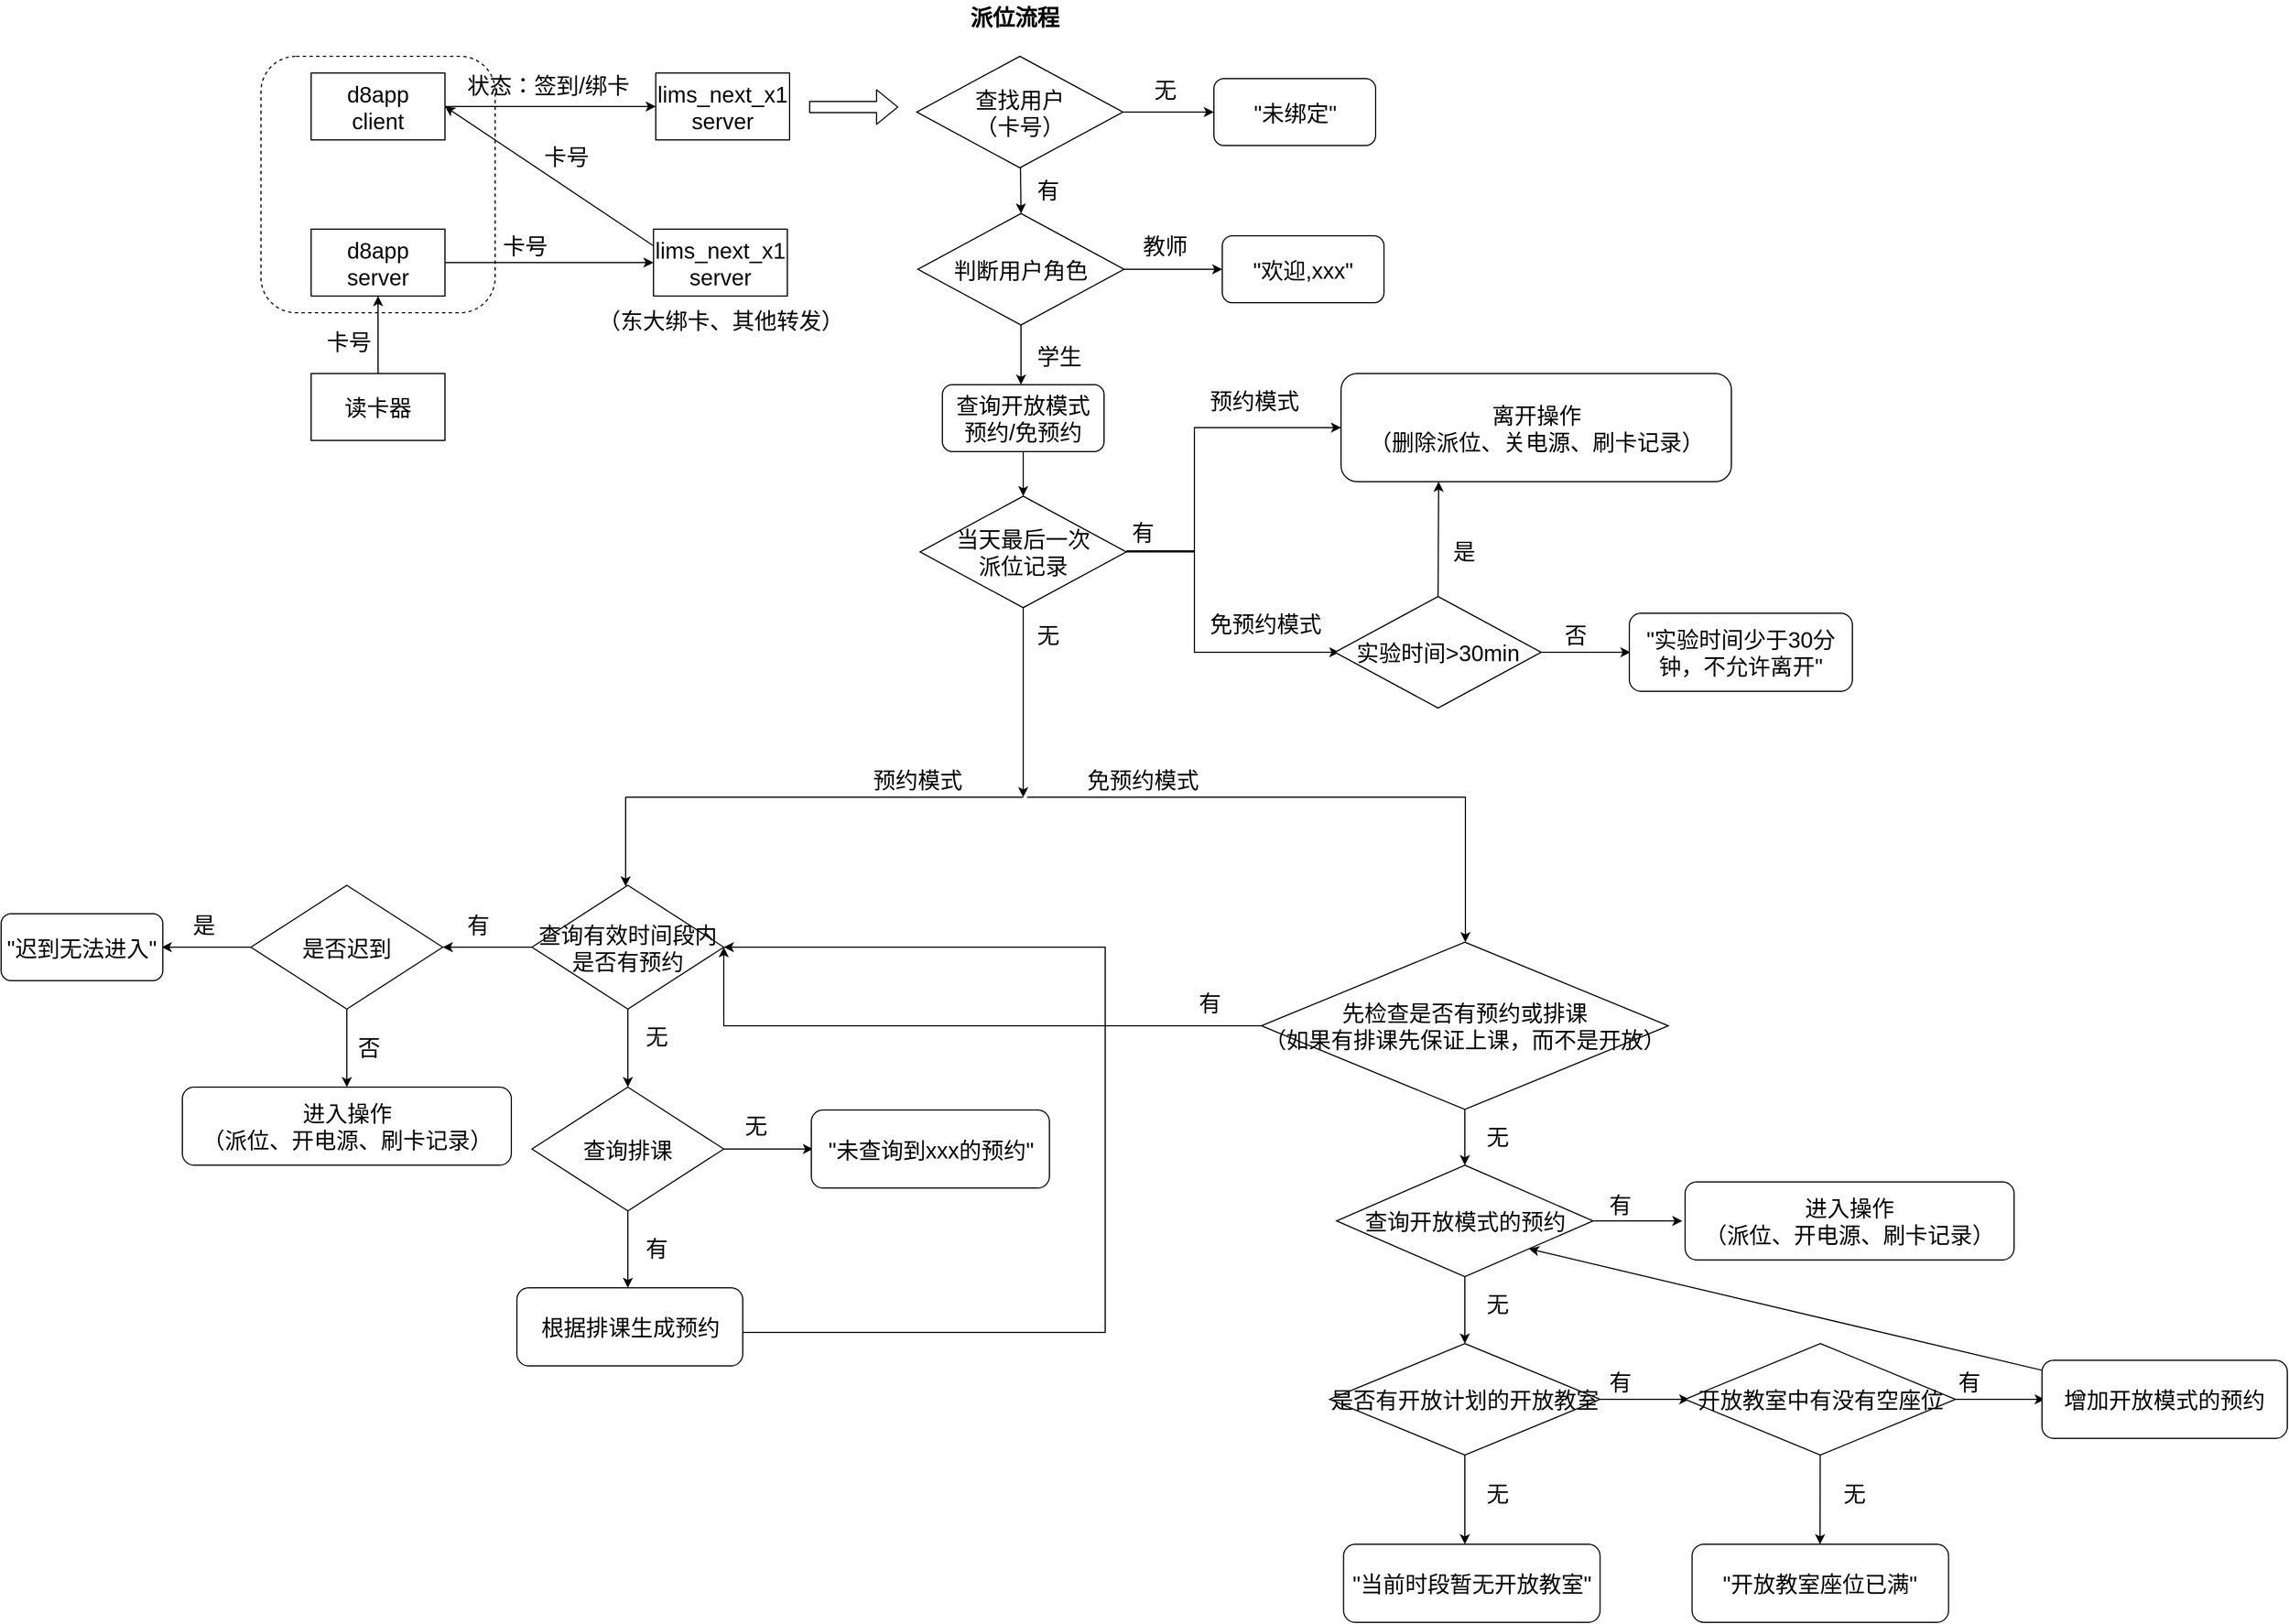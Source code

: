 <mxfile version="12.8.8" type="github" pages="2"><diagram id="hM6eBikk_U40iSR0B_jd" name="第 1 页"><mxGraphModel dx="3758" dy="762" grid="1" gridSize="10" guides="1" tooltips="1" connect="1" arrows="1" fold="1" page="1" pageScale="1" pageWidth="2336" pageHeight="1654" math="0" shadow="0"><root><mxCell id="0"/><mxCell id="1" parent="0"/><mxCell id="8CKBOwuqKmf_nwYRFDAH-11" value="" style="rounded=1;whiteSpace=wrap;html=1;strokeWidth=1;fontSize=20;dashed=1;" parent="1" vertex="1"><mxGeometry x="113" y="115.5" width="210" height="230" as="geometry"/></mxCell><mxCell id="8CKBOwuqKmf_nwYRFDAH-7" value="" style="rounded=0;orthogonalLoop=1;jettySize=auto;html=1;fontSize=20;" parent="1" source="8CKBOwuqKmf_nwYRFDAH-5" target="8CKBOwuqKmf_nwYRFDAH-6" edge="1"><mxGeometry relative="1" as="geometry"/></mxCell><mxCell id="8CKBOwuqKmf_nwYRFDAH-5" value="读卡器" style="rounded=0;whiteSpace=wrap;html=1;strokeWidth=1;fontSize=20;" parent="1" vertex="1"><mxGeometry x="158" y="400" width="120" height="60" as="geometry"/></mxCell><mxCell id="_8i7iMFxFut_-4GuraiC-2" value="" style="rounded=0;orthogonalLoop=1;jettySize=auto;html=1;entryX=0;entryY=0.5;entryDx=0;entryDy=0;" edge="1" parent="1" source="8CKBOwuqKmf_nwYRFDAH-6" target="_8i7iMFxFut_-4GuraiC-3"><mxGeometry relative="1" as="geometry"><mxPoint x="463" y="301" as="targetPoint"/></mxGeometry></mxCell><mxCell id="8CKBOwuqKmf_nwYRFDAH-6" value="d8app&lt;br&gt;server" style="rounded=0;whiteSpace=wrap;html=1;strokeWidth=1;fontSize=20;" parent="1" vertex="1"><mxGeometry x="158" y="270.5" width="120" height="60" as="geometry"/></mxCell><mxCell id="_8i7iMFxFut_-4GuraiC-10" value="" style="edgeStyle=none;rounded=0;orthogonalLoop=1;jettySize=auto;html=1;entryX=0;entryY=0.5;entryDx=0;entryDy=0;" edge="1" parent="1" source="8CKBOwuqKmf_nwYRFDAH-8" target="8CKBOwuqKmf_nwYRFDAH-22"><mxGeometry relative="1" as="geometry"><mxPoint x="480" y="70" as="targetPoint"/></mxGeometry></mxCell><mxCell id="8CKBOwuqKmf_nwYRFDAH-8" value="d8app&lt;br&gt;client" style="rounded=0;whiteSpace=wrap;html=1;strokeWidth=1;fontSize=20;" parent="1" vertex="1"><mxGeometry x="158" y="130.5" width="120" height="60" as="geometry"/></mxCell><mxCell id="8CKBOwuqKmf_nwYRFDAH-22" value="lims_next_x1&lt;br&gt;server" style="rounded=0;whiteSpace=wrap;html=1;strokeWidth=1;fontSize=20;" parent="1" vertex="1"><mxGeometry x="467" y="130.5" width="120" height="60" as="geometry"/></mxCell><mxCell id="8CKBOwuqKmf_nwYRFDAH-19" value="卡号" style="text;html=1;resizable=0;points=[];autosize=1;align=left;verticalAlign=top;spacingTop=-4;fontSize=20;" parent="1" vertex="1"><mxGeometry x="170" y="356.5" width="60" height="30" as="geometry"/></mxCell><mxCell id="8CKBOwuqKmf_nwYRFDAH-25" value="卡号" style="text;html=1;resizable=0;points=[];autosize=1;align=left;verticalAlign=top;spacingTop=-4;fontSize=20;" parent="1" vertex="1"><mxGeometry x="364.5" y="190.5" width="60" height="30" as="geometry"/></mxCell><mxCell id="8CKBOwuqKmf_nwYRFDAH-39" value="" style="edgeStyle=none;rounded=0;orthogonalLoop=1;jettySize=auto;html=1;fontSize=20;entryX=0.5;entryY=0;entryDx=0;entryDy=0;" parent="1" target="8CKBOwuqKmf_nwYRFDAH-78" edge="1" source="8CKBOwuqKmf_nwYRFDAH-76"><mxGeometry relative="1" as="geometry"><mxPoint x="796.5" y="216.5" as="sourcePoint"/><mxPoint x="796.5" y="251.5" as="targetPoint"/></mxGeometry></mxCell><mxCell id="8CKBOwuqKmf_nwYRFDAH-38" value="&quot;未绑定&quot;" style="rounded=1;whiteSpace=wrap;html=1;strokeWidth=1;fontSize=20;" parent="1" vertex="1"><mxGeometry x="967.5" y="135.5" width="145" height="60" as="geometry"/></mxCell><mxCell id="8CKBOwuqKmf_nwYRFDAH-40" value="无" style="text;html=1;resizable=0;points=[];autosize=1;align=left;verticalAlign=top;spacingTop=-4;fontSize=20;" parent="1" vertex="1"><mxGeometry x="911.5" y="130.5" width="40" height="30" as="geometry"/></mxCell><mxCell id="8CKBOwuqKmf_nwYRFDAH-57" value="" style="rounded=0;orthogonalLoop=1;jettySize=auto;html=1;fontSize=20;exitX=1;exitY=0.5;exitDx=0;exitDy=0;entryX=0;entryY=0.5;entryDx=0;entryDy=0;" parent="1" target="8CKBOwuqKmf_nwYRFDAH-67" edge="1" source="8CKBOwuqKmf_nwYRFDAH-78"><mxGeometry relative="1" as="geometry"><mxPoint x="881.491" y="392.926" as="sourcePoint"/><mxPoint x="972" y="330" as="targetPoint"/></mxGeometry></mxCell><mxCell id="8CKBOwuqKmf_nwYRFDAH-58" value="教师" style="text;html=1;resizable=0;points=[];autosize=1;align=left;verticalAlign=top;spacingTop=-4;fontSize=20;" parent="1" vertex="1"><mxGeometry x="901.5" y="270.5" width="60" height="30" as="geometry"/></mxCell><mxCell id="8CKBOwuqKmf_nwYRFDAH-67" value="&quot;欢迎,xxx&quot;" style="rounded=1;whiteSpace=wrap;html=1;strokeWidth=1;fontSize=20;" parent="1" vertex="1"><mxGeometry x="975" y="276.5" width="145" height="60" as="geometry"/></mxCell><mxCell id="8CKBOwuqKmf_nwYRFDAH-76" value="&lt;span style=&quot;white-space: normal&quot;&gt;查找用户&lt;/span&gt;&lt;br style=&quot;white-space: normal&quot;&gt;&lt;span style=&quot;white-space: normal&quot;&gt;（卡号）&lt;/span&gt;" style="rhombus;whiteSpace=wrap;html=1;strokeWidth=1;fontSize=20;" parent="1" vertex="1"><mxGeometry x="701" y="115.5" width="185" height="100" as="geometry"/></mxCell><mxCell id="bZ2dJRc-0H11Io21DIH6-11" value="" style="edgeStyle=none;rounded=0;orthogonalLoop=1;jettySize=auto;html=1;" edge="1" parent="1" source="8CKBOwuqKmf_nwYRFDAH-78"><mxGeometry relative="1" as="geometry"><mxPoint x="794.5" y="410" as="targetPoint"/></mxGeometry></mxCell><mxCell id="8CKBOwuqKmf_nwYRFDAH-78" value="判断用户角色" style="rhombus;whiteSpace=wrap;html=1;strokeWidth=1;fontSize=20;" parent="1" vertex="1"><mxGeometry x="702" y="256.5" width="185" height="100" as="geometry"/></mxCell><mxCell id="8CKBOwuqKmf_nwYRFDAH-234" value="" style="shape=flexArrow;endArrow=classic;html=1;fontSize=20;" parent="1" edge="1"><mxGeometry width="50" height="50" relative="1" as="geometry"><mxPoint x="604.5" y="161" as="sourcePoint"/><mxPoint x="684.5" y="161" as="targetPoint"/></mxGeometry></mxCell><mxCell id="mKh7MsT-q6QOY86grlK3-39" value="&lt;b&gt;派位流程&lt;/b&gt;" style="text;html=1;resizable=0;points=[];autosize=1;align=left;verticalAlign=top;spacingTop=-4;fontSize=20;" parent="1" vertex="1"><mxGeometry x="746.5" y="65.5" width="100" height="30" as="geometry"/></mxCell><mxCell id="_8i7iMFxFut_-4GuraiC-8" value="" style="rounded=0;orthogonalLoop=1;jettySize=auto;html=1;entryX=1;entryY=0.5;entryDx=0;entryDy=0;exitX=0;exitY=0.25;exitDx=0;exitDy=0;" edge="1" parent="1" source="_8i7iMFxFut_-4GuraiC-3" target="8CKBOwuqKmf_nwYRFDAH-8"><mxGeometry relative="1" as="geometry"><mxPoint x="530" y="190.5" as="targetPoint"/></mxGeometry></mxCell><mxCell id="_8i7iMFxFut_-4GuraiC-3" value="lims_next_x1&lt;br&gt;server" style="rounded=0;whiteSpace=wrap;html=1;strokeWidth=1;fontSize=20;" vertex="1" parent="1"><mxGeometry x="465" y="270.5" width="120" height="60" as="geometry"/></mxCell><mxCell id="_8i7iMFxFut_-4GuraiC-6" value="卡号" style="text;html=1;resizable=0;points=[];autosize=1;align=left;verticalAlign=top;spacingTop=-4;fontSize=20;" vertex="1" parent="1"><mxGeometry x="328" y="270.5" width="60" height="30" as="geometry"/></mxCell><mxCell id="_8i7iMFxFut_-4GuraiC-15" value="状态：签到/绑卡" style="text;html=1;resizable=0;points=[];autosize=1;align=left;verticalAlign=top;spacingTop=-4;fontSize=20;" vertex="1" parent="1"><mxGeometry x="296" y="126.5" width="160" height="30" as="geometry"/></mxCell><mxCell id="_8i7iMFxFut_-4GuraiC-16" value="&lt;span style=&quot;font-size: 20px ; text-align: left&quot;&gt;（东大绑卡、其他转发）&lt;/span&gt;" style="text;html=1;align=center;verticalAlign=middle;resizable=0;points=[];autosize=1;" vertex="1" parent="1"><mxGeometry x="404.5" y="342" width="240" height="20" as="geometry"/></mxCell><mxCell id="bZ2dJRc-0H11Io21DIH6-4" value="" style="rounded=0;orthogonalLoop=1;jettySize=auto;html=1;fontSize=20;entryX=0;entryY=0.5;entryDx=0;entryDy=0;" edge="1" parent="1" source="8CKBOwuqKmf_nwYRFDAH-76" target="8CKBOwuqKmf_nwYRFDAH-38"><mxGeometry relative="1" as="geometry"><mxPoint x="893.5" y="165" as="sourcePoint"/><mxPoint x="983.5" y="165.5" as="targetPoint"/></mxGeometry></mxCell><mxCell id="bZ2dJRc-0H11Io21DIH6-13" value="有" style="text;html=1;resizable=0;points=[];autosize=1;align=left;verticalAlign=top;spacingTop=-4;fontSize=20;" vertex="1" parent="1"><mxGeometry x="806.5" y="220.5" width="40" height="30" as="geometry"/></mxCell><mxCell id="bZ2dJRc-0H11Io21DIH6-14" value="学生" style="text;html=1;resizable=0;points=[];autosize=1;align=left;verticalAlign=top;spacingTop=-4;fontSize=20;" vertex="1" parent="1"><mxGeometry x="806.5" y="370" width="60" height="30" as="geometry"/></mxCell><mxCell id="bZ2dJRc-0H11Io21DIH6-19" value="" style="edgeStyle=none;rounded=0;orthogonalLoop=1;jettySize=auto;html=1;entryX=0.5;entryY=0;entryDx=0;entryDy=0;" edge="1" parent="1" source="bZ2dJRc-0H11Io21DIH6-17" target="bZ2dJRc-0H11Io21DIH6-22"><mxGeometry relative="1" as="geometry"><mxPoint x="794.4" y="510" as="targetPoint"/></mxGeometry></mxCell><mxCell id="bZ2dJRc-0H11Io21DIH6-17" value="查询开放模式&lt;br&gt;预约/免预约" style="rounded=1;whiteSpace=wrap;html=1;strokeWidth=1;fontSize=20;" vertex="1" parent="1"><mxGeometry x="724" y="410" width="145" height="60" as="geometry"/></mxCell><mxCell id="bZ2dJRc-0H11Io21DIH6-35" value="" style="edgeStyle=orthogonalEdgeStyle;rounded=0;orthogonalLoop=1;jettySize=auto;html=1;exitX=0.5;exitY=1;exitDx=0;exitDy=0;" edge="1" parent="1" source="bZ2dJRc-0H11Io21DIH6-22"><mxGeometry relative="1" as="geometry"><mxPoint x="796.5" y="700" as="sourcePoint"/><mxPoint x="796.5" y="780" as="targetPoint"/></mxGeometry></mxCell><mxCell id="bZ2dJRc-0H11Io21DIH6-22" value="当天最后一次&lt;br&gt;派位记录" style="rhombus;whiteSpace=wrap;html=1;strokeWidth=1;fontSize=20;" vertex="1" parent="1"><mxGeometry x="704" y="510" width="185" height="100" as="geometry"/></mxCell><mxCell id="bZ2dJRc-0H11Io21DIH6-26" value="" style="edgeStyle=orthogonalEdgeStyle;rounded=0;orthogonalLoop=1;jettySize=auto;html=1;fontSize=20;entryX=0;entryY=0.5;entryDx=0;entryDy=0;exitX=1;exitY=0.5;exitDx=0;exitDy=0;" edge="1" parent="1" target="bZ2dJRc-0H11Io21DIH6-28"><mxGeometry relative="1" as="geometry"><mxPoint x="889" y="559" as="sourcePoint"/><mxPoint x="961.5" y="549" as="targetPoint"/><Array as="points"><mxPoint x="950" y="559"/><mxPoint x="950" y="449"/></Array></mxGeometry></mxCell><mxCell id="bZ2dJRc-0H11Io21DIH6-27" value="有" style="text;html=1;resizable=0;points=[];autosize=1;align=left;verticalAlign=top;spacingTop=-4;fontSize=20;" vertex="1" parent="1"><mxGeometry x="891.5" y="527.5" width="40" height="30" as="geometry"/></mxCell><mxCell id="bZ2dJRc-0H11Io21DIH6-28" value="离开操作&lt;br&gt;（删除派位、关电源、刷卡记录）" style="rounded=1;whiteSpace=wrap;html=1;strokeWidth=1;fontSize=20;" vertex="1" parent="1"><mxGeometry x="1081.5" y="400" width="350" height="97" as="geometry"/></mxCell><mxCell id="bZ2dJRc-0H11Io21DIH6-31" value="无" style="text;html=1;resizable=0;points=[];autosize=1;align=left;verticalAlign=top;spacingTop=-4;fontSize=20;" vertex="1" parent="1"><mxGeometry x="806.5" y="620" width="40" height="30" as="geometry"/></mxCell><mxCell id="bZ2dJRc-0H11Io21DIH6-36" value="" style="rounded=0;orthogonalLoop=1;jettySize=auto;html=1;edgeStyle=orthogonalEdgeStyle;" edge="1" parent="1"><mxGeometry relative="1" as="geometry"><mxPoint x="796.5" y="780" as="sourcePoint"/><mxPoint x="440" y="860" as="targetPoint"/><Array as="points"><mxPoint x="440" y="780"/><mxPoint x="440" y="860"/></Array></mxGeometry></mxCell><mxCell id="bZ2dJRc-0H11Io21DIH6-38" value="预约模式" style="text;html=1;resizable=0;points=[];autosize=1;align=left;verticalAlign=top;spacingTop=-4;fontSize=20;" vertex="1" parent="1"><mxGeometry x="660" y="750" width="100" height="30" as="geometry"/></mxCell><mxCell id="bZ2dJRc-0H11Io21DIH6-39" value="" style="rounded=0;orthogonalLoop=1;jettySize=auto;html=1;edgeStyle=orthogonalEdgeStyle;entryX=0.5;entryY=0;entryDx=0;entryDy=0;" edge="1" parent="1" target="bZ2dJRc-0H11Io21DIH6-119"><mxGeometry relative="1" as="geometry"><mxPoint x="800" y="780" as="sourcePoint"/><mxPoint x="1190" y="860" as="targetPoint"/><Array as="points"><mxPoint x="1193" y="780"/><mxPoint x="1193" y="910"/></Array></mxGeometry></mxCell><mxCell id="bZ2dJRc-0H11Io21DIH6-41" value="免预约模式" style="text;html=1;resizable=0;points=[];autosize=1;align=left;verticalAlign=top;spacingTop=-4;fontSize=20;" vertex="1" parent="1"><mxGeometry x="851.5" y="750" width="120" height="30" as="geometry"/></mxCell><mxCell id="bZ2dJRc-0H11Io21DIH6-42" value="" style="edgeStyle=orthogonalEdgeStyle;rounded=0;orthogonalLoop=1;jettySize=auto;html=1;fontSize=20;exitX=1;exitY=0.5;exitDx=0;exitDy=0;" edge="1" parent="1" source="bZ2dJRc-0H11Io21DIH6-22"><mxGeometry relative="1" as="geometry"><mxPoint x="889" y="637.5" as="sourcePoint"/><mxPoint x="1080" y="650" as="targetPoint"/><Array as="points"><mxPoint x="950" y="560"/><mxPoint x="950" y="650"/><mxPoint x="1030" y="650"/></Array></mxGeometry></mxCell><mxCell id="bZ2dJRc-0H11Io21DIH6-44" value="预约模式" style="text;html=1;resizable=0;points=[];autosize=1;align=left;verticalAlign=top;spacingTop=-4;fontSize=20;" vertex="1" parent="1"><mxGeometry x="961.5" y="410" width="100" height="30" as="geometry"/></mxCell><mxCell id="bZ2dJRc-0H11Io21DIH6-45" value="免预约模式" style="text;html=1;resizable=0;points=[];autosize=1;align=left;verticalAlign=top;spacingTop=-4;fontSize=20;" vertex="1" parent="1"><mxGeometry x="961.5" y="610" width="120" height="30" as="geometry"/></mxCell><mxCell id="bZ2dJRc-0H11Io21DIH6-50" value="" style="rounded=0;orthogonalLoop=1;jettySize=auto;html=1;exitX=0.5;exitY=0;exitDx=0;exitDy=0;entryX=0.25;entryY=1;entryDx=0;entryDy=0;" edge="1" parent="1" source="bZ2dJRc-0H11Io21DIH6-48" target="bZ2dJRc-0H11Io21DIH6-28"><mxGeometry relative="1" as="geometry"><mxPoint x="1345" y="650" as="targetPoint"/></mxGeometry></mxCell><mxCell id="bZ2dJRc-0H11Io21DIH6-56" value="" style="edgeStyle=none;rounded=0;orthogonalLoop=1;jettySize=auto;html=1;" edge="1" parent="1" source="bZ2dJRc-0H11Io21DIH6-48"><mxGeometry relative="1" as="geometry"><mxPoint x="1341" y="650" as="targetPoint"/></mxGeometry></mxCell><mxCell id="bZ2dJRc-0H11Io21DIH6-48" value="实验时间&amp;gt;30min" style="rhombus;whiteSpace=wrap;html=1;strokeWidth=1;fontSize=20;" vertex="1" parent="1"><mxGeometry x="1076" y="600" width="185" height="100" as="geometry"/></mxCell><mxCell id="bZ2dJRc-0H11Io21DIH6-51" value="是" style="text;html=1;resizable=0;points=[];autosize=1;align=left;verticalAlign=top;spacingTop=-4;fontSize=20;" vertex="1" parent="1"><mxGeometry x="1180" y="545" width="40" height="30" as="geometry"/></mxCell><mxCell id="bZ2dJRc-0H11Io21DIH6-58" value="否" style="text;html=1;resizable=0;points=[];autosize=1;align=left;verticalAlign=top;spacingTop=-4;fontSize=20;" vertex="1" parent="1"><mxGeometry x="1280" y="620" width="40" height="30" as="geometry"/></mxCell><mxCell id="bZ2dJRc-0H11Io21DIH6-60" value="&quot;实验时间少于30分钟，不允许离开&quot;" style="rounded=1;whiteSpace=wrap;html=1;strokeWidth=1;fontSize=20;" vertex="1" parent="1"><mxGeometry x="1340" y="615" width="200" height="70" as="geometry"/></mxCell><mxCell id="bZ2dJRc-0H11Io21DIH6-69" value="" style="edgeStyle=none;rounded=0;orthogonalLoop=1;jettySize=auto;html=1;" edge="1" parent="1" source="bZ2dJRc-0H11Io21DIH6-61" target="bZ2dJRc-0H11Io21DIH6-68"><mxGeometry relative="1" as="geometry"/></mxCell><mxCell id="bZ2dJRc-0H11Io21DIH6-72" value="" style="edgeStyle=none;rounded=0;orthogonalLoop=1;jettySize=auto;html=1;exitX=0.5;exitY=1;exitDx=0;exitDy=0;" edge="1" parent="1" source="bZ2dJRc-0H11Io21DIH6-61"><mxGeometry relative="1" as="geometry"><mxPoint x="442" y="1040" as="targetPoint"/></mxGeometry></mxCell><mxCell id="bZ2dJRc-0H11Io21DIH6-61" value="查询有效时间段内是否有预约" style="rhombus;whiteSpace=wrap;html=1;strokeWidth=1;fontSize=20;" vertex="1" parent="1"><mxGeometry x="356" y="859" width="172" height="111" as="geometry"/></mxCell><mxCell id="bZ2dJRc-0H11Io21DIH6-75" value="" style="edgeStyle=none;rounded=0;orthogonalLoop=1;jettySize=auto;html=1;" edge="1" parent="1" source="bZ2dJRc-0H11Io21DIH6-68"><mxGeometry relative="1" as="geometry"><mxPoint x="24" y="914.5" as="targetPoint"/></mxGeometry></mxCell><mxCell id="bZ2dJRc-0H11Io21DIH6-82" value="" style="edgeStyle=none;rounded=0;orthogonalLoop=1;jettySize=auto;html=1;" edge="1" parent="1" source="bZ2dJRc-0H11Io21DIH6-68"><mxGeometry relative="1" as="geometry"><mxPoint x="190" y="1040" as="targetPoint"/></mxGeometry></mxCell><mxCell id="bZ2dJRc-0H11Io21DIH6-68" value="是否迟到" style="rhombus;whiteSpace=wrap;html=1;strokeWidth=1;fontSize=20;" vertex="1" parent="1"><mxGeometry x="104" y="859" width="172" height="111" as="geometry"/></mxCell><mxCell id="bZ2dJRc-0H11Io21DIH6-70" value="有" style="text;html=1;resizable=0;points=[];autosize=1;align=left;verticalAlign=top;spacingTop=-4;fontSize=20;" vertex="1" parent="1"><mxGeometry x="456" y="1170" width="40" height="30" as="geometry"/></mxCell><mxCell id="bZ2dJRc-0H11Io21DIH6-73" value="无" style="text;html=1;resizable=0;points=[];autosize=1;align=left;verticalAlign=top;spacingTop=-4;fontSize=20;" vertex="1" parent="1"><mxGeometry x="456" y="980" width="40" height="30" as="geometry"/></mxCell><mxCell id="bZ2dJRc-0H11Io21DIH6-77" value="是" style="text;html=1;resizable=0;points=[];autosize=1;align=left;verticalAlign=top;spacingTop=-4;fontSize=20;" vertex="1" parent="1"><mxGeometry x="50" y="880" width="40" height="30" as="geometry"/></mxCell><mxCell id="bZ2dJRc-0H11Io21DIH6-80" value="&quot;迟到无法进入&quot;" style="rounded=1;whiteSpace=wrap;html=1;strokeWidth=1;fontSize=20;" vertex="1" parent="1"><mxGeometry x="-120" y="884.5" width="145" height="60" as="geometry"/></mxCell><mxCell id="bZ2dJRc-0H11Io21DIH6-84" value="否" style="text;html=1;resizable=0;points=[];autosize=1;align=left;verticalAlign=top;spacingTop=-4;fontSize=20;" vertex="1" parent="1"><mxGeometry x="198" y="990" width="40" height="30" as="geometry"/></mxCell><mxCell id="bZ2dJRc-0H11Io21DIH6-86" value="进入操作&lt;br&gt;（派位、开电源、刷卡记录）" style="rounded=1;whiteSpace=wrap;html=1;strokeWidth=1;fontSize=20;" vertex="1" parent="1"><mxGeometry x="42.5" y="1040" width="295" height="70" as="geometry"/></mxCell><mxCell id="bZ2dJRc-0H11Io21DIH6-91" value="" style="edgeStyle=none;rounded=0;orthogonalLoop=1;jettySize=auto;html=1;" edge="1" parent="1" source="bZ2dJRc-0H11Io21DIH6-89"><mxGeometry relative="1" as="geometry"><mxPoint x="608" y="1095.5" as="targetPoint"/></mxGeometry></mxCell><mxCell id="bZ2dJRc-0H11Io21DIH6-96" value="" style="edgeStyle=none;rounded=0;orthogonalLoop=1;jettySize=auto;html=1;" edge="1" parent="1" source="bZ2dJRc-0H11Io21DIH6-89"><mxGeometry relative="1" as="geometry"><mxPoint x="442" y="1220" as="targetPoint"/></mxGeometry></mxCell><mxCell id="bZ2dJRc-0H11Io21DIH6-89" value="查询排课" style="rhombus;whiteSpace=wrap;html=1;strokeWidth=1;fontSize=20;" vertex="1" parent="1"><mxGeometry x="356" y="1040" width="172" height="111" as="geometry"/></mxCell><mxCell id="bZ2dJRc-0H11Io21DIH6-93" value="无" style="text;html=1;resizable=0;points=[];autosize=1;align=left;verticalAlign=top;spacingTop=-4;fontSize=20;" vertex="1" parent="1"><mxGeometry x="545" y="1060" width="40" height="30" as="geometry"/></mxCell><mxCell id="bZ2dJRc-0H11Io21DIH6-94" value="&lt;span style=&quot;white-space: normal&quot;&gt;&quot;未查询到xxx的预约&quot;&lt;/span&gt;" style="rounded=1;whiteSpace=wrap;html=1;strokeWidth=1;fontSize=20;" vertex="1" parent="1"><mxGeometry x="606.5" y="1060.5" width="213.5" height="70" as="geometry"/></mxCell><mxCell id="bZ2dJRc-0H11Io21DIH6-104" value="" style="edgeStyle=orthogonalEdgeStyle;rounded=0;orthogonalLoop=1;jettySize=auto;html=1;entryX=1;entryY=0.5;entryDx=0;entryDy=0;" edge="1" parent="1" source="bZ2dJRc-0H11Io21DIH6-98" target="bZ2dJRc-0H11Io21DIH6-61"><mxGeometry relative="1" as="geometry"><mxPoint x="890" y="1255" as="targetPoint"/><Array as="points"><mxPoint x="870" y="1260"/><mxPoint x="870" y="915"/></Array></mxGeometry></mxCell><mxCell id="bZ2dJRc-0H11Io21DIH6-98" value="根据排课生成预约" style="rounded=1;whiteSpace=wrap;html=1;strokeWidth=1;fontSize=20;" vertex="1" parent="1"><mxGeometry x="342.5" y="1220" width="202.5" height="70" as="geometry"/></mxCell><mxCell id="bZ2dJRc-0H11Io21DIH6-102" value="有" style="text;html=1;resizable=0;points=[];autosize=1;align=left;verticalAlign=top;spacingTop=-4;fontSize=20;" vertex="1" parent="1"><mxGeometry x="296" y="880" width="40" height="30" as="geometry"/></mxCell><mxCell id="bZ2dJRc-0H11Io21DIH6-121" value="" style="rounded=0;orthogonalLoop=1;jettySize=auto;html=1;exitX=0.5;exitY=1;exitDx=0;exitDy=0;entryX=0.5;entryY=0;entryDx=0;entryDy=0;" edge="1" parent="1" source="bZ2dJRc-0H11Io21DIH6-119" target="bZ2dJRc-0H11Io21DIH6-127"><mxGeometry relative="1" as="geometry"><mxPoint x="1193" y="1100" as="targetPoint"/></mxGeometry></mxCell><mxCell id="bZ2dJRc-0H11Io21DIH6-125" value="" style="edgeStyle=orthogonalEdgeStyle;rounded=0;orthogonalLoop=1;jettySize=auto;html=1;entryX=1;entryY=0.5;entryDx=0;entryDy=0;" edge="1" parent="1" source="bZ2dJRc-0H11Io21DIH6-119" target="bZ2dJRc-0H11Io21DIH6-61"><mxGeometry relative="1" as="geometry"><mxPoint x="930" y="985" as="targetPoint"/><Array as="points"><mxPoint x="528" y="985"/></Array></mxGeometry></mxCell><mxCell id="bZ2dJRc-0H11Io21DIH6-119" value="先检查是否有预约或排课&lt;br&gt;（如果有排课先保证上课，而不是开放）" style="rhombus;whiteSpace=wrap;html=1;strokeWidth=1;fontSize=20;" vertex="1" parent="1"><mxGeometry x="1010" y="910" width="365" height="150" as="geometry"/></mxCell><mxCell id="bZ2dJRc-0H11Io21DIH6-123" value="有" style="text;html=1;resizable=0;points=[];autosize=1;align=left;verticalAlign=top;spacingTop=-4;fontSize=20;" vertex="1" parent="1"><mxGeometry x="951.5" y="950" width="40" height="30" as="geometry"/></mxCell><mxCell id="bZ2dJRc-0H11Io21DIH6-126" value="无" style="text;html=1;resizable=0;points=[];autosize=1;align=left;verticalAlign=top;spacingTop=-4;fontSize=20;" vertex="1" parent="1"><mxGeometry x="1210" y="1070" width="40" height="30" as="geometry"/></mxCell><mxCell id="bZ2dJRc-0H11Io21DIH6-130" value="" style="edgeStyle=none;rounded=0;orthogonalLoop=1;jettySize=auto;html=1;" edge="1" parent="1" source="bZ2dJRc-0H11Io21DIH6-127"><mxGeometry relative="1" as="geometry"><mxPoint x="1387.5" y="1160" as="targetPoint"/></mxGeometry></mxCell><mxCell id="bZ2dJRc-0H11Io21DIH6-135" value="" style="edgeStyle=none;rounded=0;orthogonalLoop=1;jettySize=auto;html=1;" edge="1" parent="1" source="bZ2dJRc-0H11Io21DIH6-127" target="bZ2dJRc-0H11Io21DIH6-134"><mxGeometry relative="1" as="geometry"/></mxCell><mxCell id="bZ2dJRc-0H11Io21DIH6-127" value="查询开放模式的预约" style="rhombus;whiteSpace=wrap;html=1;strokeWidth=1;fontSize=20;" vertex="1" parent="1"><mxGeometry x="1077.5" y="1110" width="230" height="100" as="geometry"/></mxCell><mxCell id="bZ2dJRc-0H11Io21DIH6-138" value="" style="edgeStyle=none;rounded=0;orthogonalLoop=1;jettySize=auto;html=1;" edge="1" parent="1" source="bZ2dJRc-0H11Io21DIH6-134"><mxGeometry relative="1" as="geometry"><mxPoint x="1393.75" y="1320" as="targetPoint"/></mxGeometry></mxCell><mxCell id="bZ2dJRc-0H11Io21DIH6-149" value="" style="edgeStyle=none;rounded=0;orthogonalLoop=1;jettySize=auto;html=1;" edge="1" parent="1" source="bZ2dJRc-0H11Io21DIH6-134"><mxGeometry relative="1" as="geometry"><mxPoint x="1192.5" y="1450" as="targetPoint"/></mxGeometry></mxCell><mxCell id="bZ2dJRc-0H11Io21DIH6-134" value="是否有开放计划的开放教室" style="rhombus;whiteSpace=wrap;html=1;strokeWidth=1;fontSize=20;" vertex="1" parent="1"><mxGeometry x="1071.25" y="1270" width="242.5" height="100" as="geometry"/></mxCell><mxCell id="bZ2dJRc-0H11Io21DIH6-132" value="有" style="text;html=1;resizable=0;points=[];autosize=1;align=left;verticalAlign=top;spacingTop=-4;fontSize=20;" vertex="1" parent="1"><mxGeometry x="1320" y="1130.5" width="40" height="30" as="geometry"/></mxCell><mxCell id="bZ2dJRc-0H11Io21DIH6-133" value="进入操作&lt;br&gt;（派位、开电源、刷卡记录）" style="rounded=1;whiteSpace=wrap;html=1;strokeWidth=1;fontSize=20;" vertex="1" parent="1"><mxGeometry x="1390" y="1125" width="295" height="70" as="geometry"/></mxCell><mxCell id="bZ2dJRc-0H11Io21DIH6-136" value="无" style="text;html=1;resizable=0;points=[];autosize=1;align=left;verticalAlign=top;spacingTop=-4;fontSize=20;" vertex="1" parent="1"><mxGeometry x="1210" y="1220" width="40" height="30" as="geometry"/></mxCell><mxCell id="bZ2dJRc-0H11Io21DIH6-139" value="有" style="text;html=1;resizable=0;points=[];autosize=1;align=left;verticalAlign=top;spacingTop=-4;fontSize=20;" vertex="1" parent="1"><mxGeometry x="1320" y="1290" width="40" height="30" as="geometry"/></mxCell><mxCell id="bZ2dJRc-0H11Io21DIH6-143" value="" style="edgeStyle=none;rounded=0;orthogonalLoop=1;jettySize=auto;html=1;" edge="1" parent="1" source="bZ2dJRc-0H11Io21DIH6-141"><mxGeometry relative="1" as="geometry"><mxPoint x="1712.5" y="1320" as="targetPoint"/></mxGeometry></mxCell><mxCell id="bZ2dJRc-0H11Io21DIH6-153" value="" style="edgeStyle=none;rounded=0;orthogonalLoop=1;jettySize=auto;html=1;" edge="1" parent="1" source="bZ2dJRc-0H11Io21DIH6-141"><mxGeometry relative="1" as="geometry"><mxPoint x="1511" y="1450" as="targetPoint"/></mxGeometry></mxCell><mxCell id="bZ2dJRc-0H11Io21DIH6-141" value="开放教室中有没有空座位" style="rhombus;whiteSpace=wrap;html=1;strokeWidth=1;fontSize=20;" vertex="1" parent="1"><mxGeometry x="1390" y="1270" width="242.5" height="100" as="geometry"/></mxCell><mxCell id="bZ2dJRc-0H11Io21DIH6-144" value="有" style="text;html=1;resizable=0;points=[];autosize=1;align=left;verticalAlign=top;spacingTop=-4;fontSize=20;" vertex="1" parent="1"><mxGeometry x="1632.5" y="1290" width="40" height="30" as="geometry"/></mxCell><mxCell id="bZ2dJRc-0H11Io21DIH6-147" value="" style="edgeStyle=none;rounded=0;orthogonalLoop=1;jettySize=auto;html=1;entryX=1;entryY=1;entryDx=0;entryDy=0;" edge="1" parent="1" source="bZ2dJRc-0H11Io21DIH6-145" target="bZ2dJRc-0H11Io21DIH6-127"><mxGeometry relative="1" as="geometry"><mxPoint x="1825" y="1205" as="targetPoint"/></mxGeometry></mxCell><mxCell id="bZ2dJRc-0H11Io21DIH6-145" value="增加开放模式的预约" style="rounded=1;whiteSpace=wrap;html=1;strokeWidth=1;fontSize=20;" vertex="1" parent="1"><mxGeometry x="1710" y="1285" width="220" height="70" as="geometry"/></mxCell><mxCell id="bZ2dJRc-0H11Io21DIH6-150" value="无" style="text;html=1;resizable=0;points=[];autosize=1;align=left;verticalAlign=top;spacingTop=-4;fontSize=20;" vertex="1" parent="1"><mxGeometry x="1210" y="1390" width="40" height="30" as="geometry"/></mxCell><mxCell id="bZ2dJRc-0H11Io21DIH6-151" value="&quot;当前时段暂无开放教室&quot;" style="rounded=1;whiteSpace=wrap;html=1;strokeWidth=1;fontSize=20;" vertex="1" parent="1"><mxGeometry x="1083.75" y="1450" width="230" height="70" as="geometry"/></mxCell><mxCell id="bZ2dJRc-0H11Io21DIH6-154" value="无" style="text;html=1;resizable=0;points=[];autosize=1;align=left;verticalAlign=top;spacingTop=-4;fontSize=20;" vertex="1" parent="1"><mxGeometry x="1530" y="1390" width="40" height="30" as="geometry"/></mxCell><mxCell id="bZ2dJRc-0H11Io21DIH6-155" value="&quot;开放教室座位已满&quot;" style="rounded=1;whiteSpace=wrap;html=1;strokeWidth=1;fontSize=20;" vertex="1" parent="1"><mxGeometry x="1396.25" y="1450" width="230" height="70" as="geometry"/></mxCell></root></mxGraphModel></diagram><diagram id="qYJ_HJDpzD7zQL_JcVsm" name="第 2 页"><mxGraphModel dx="1422" dy="762" grid="1" gridSize="10" guides="1" tooltips="1" connect="1" arrows="1" fold="1" page="1" pageScale="1" pageWidth="2336" pageHeight="1654" math="0" shadow="0"><root><mxCell id="VbXiqxifgtEjTcqJHU5X-0"/><mxCell id="VbXiqxifgtEjTcqJHU5X-1" parent="VbXiqxifgtEjTcqJHU5X-0"/><mxCell id="WlJeEV-WzUguObxlbS_j-1" value="" style="rounded=0;orthogonalLoop=1;jettySize=auto;html=1;fontSize=20;entryX=0.5;entryY=1;entryDx=0;entryDy=0;exitX=0.5;exitY=0;exitDx=0;exitDy=0;fillColor=#FF0000;strokeColor=#FF0000;" parent="VbXiqxifgtEjTcqJHU5X-1" source="WlJeEV-WzUguObxlbS_j-2" target="WlJeEV-WzUguObxlbS_j-7" edge="1"><mxGeometry relative="1" as="geometry"><mxPoint x="178.5" y="410.5" as="targetPoint"/></mxGeometry></mxCell><mxCell id="WlJeEV-WzUguObxlbS_j-2" value="读卡器" style="rounded=0;whiteSpace=wrap;html=1;strokeWidth=1;fontSize=20;" parent="VbXiqxifgtEjTcqJHU5X-1" vertex="1"><mxGeometry x="70" y="477" width="120" height="60" as="geometry"/></mxCell><mxCell id="WlJeEV-WzUguObxlbS_j-23" value="" style="edgeStyle=orthogonalEdgeStyle;rounded=0;orthogonalLoop=1;jettySize=auto;html=1;" parent="VbXiqxifgtEjTcqJHU5X-1" source="WlJeEV-WzUguObxlbS_j-6" target="WlJeEV-WzUguObxlbS_j-22" edge="1"><mxGeometry relative="1" as="geometry"/></mxCell><mxCell id="WlJeEV-WzUguObxlbS_j-25" value="" style="edgeStyle=orthogonalEdgeStyle;rounded=0;orthogonalLoop=1;jettySize=auto;html=1;" parent="VbXiqxifgtEjTcqJHU5X-1" source="WlJeEV-WzUguObxlbS_j-6" target="WlJeEV-WzUguObxlbS_j-24" edge="1"><mxGeometry relative="1" as="geometry"/></mxCell><mxCell id="WlJeEV-WzUguObxlbS_j-6" value="d8app&lt;br&gt;client" style="rounded=0;whiteSpace=wrap;html=1;strokeWidth=1;fontSize=20;" parent="VbXiqxifgtEjTcqJHU5X-1" vertex="1"><mxGeometry x="741" y="210" width="170" height="60" as="geometry"/></mxCell><mxCell id="8-HUqHwnU9W-xw41YP2W-3" value="" style="edgeStyle=orthogonalEdgeStyle;rounded=0;orthogonalLoop=1;jettySize=auto;html=1;entryX=0.75;entryY=1;entryDx=0;entryDy=0;" parent="VbXiqxifgtEjTcqJHU5X-1" source="WlJeEV-WzUguObxlbS_j-24" target="WlJeEV-WzUguObxlbS_j-7" edge="1"><mxGeometry relative="1" as="geometry"><mxPoint x="490" y="450" as="targetPoint"/><Array as="points"><mxPoint x="530" y="360"/></Array></mxGeometry></mxCell><mxCell id="WlJeEV-WzUguObxlbS_j-24" value="签到页" style="rounded=0;whiteSpace=wrap;html=1;strokeWidth=1;fontSize=20;" parent="VbXiqxifgtEjTcqJHU5X-1" vertex="1"><mxGeometry x="702" y="310" width="120" height="60" as="geometry"/></mxCell><mxCell id="8-HUqHwnU9W-xw41YP2W-6" value="" style="edgeStyle=orthogonalEdgeStyle;rounded=0;orthogonalLoop=1;jettySize=auto;html=1;strokeColor=#000000;fillColor=#FF0000;exitX=0.5;exitY=1;exitDx=0;exitDy=0;entryX=0.908;entryY=1;entryDx=0;entryDy=0;entryPerimeter=0;" parent="VbXiqxifgtEjTcqJHU5X-1" source="WlJeEV-WzUguObxlbS_j-22" target="WlJeEV-WzUguObxlbS_j-7" edge="1"><mxGeometry relative="1" as="geometry"><mxPoint x="520" y="450" as="targetPoint"/><Array as="points"><mxPoint x="892" y="450"/><mxPoint x="549" y="450"/></Array></mxGeometry></mxCell><mxCell id="WlJeEV-WzUguObxlbS_j-22" value="绑卡页" style="rounded=0;whiteSpace=wrap;html=1;strokeWidth=1;fontSize=20;" parent="VbXiqxifgtEjTcqJHU5X-1" vertex="1"><mxGeometry x="832" y="310" width="120" height="60" as="geometry"/></mxCell><mxCell id="WlJeEV-WzUguObxlbS_j-21" value="" style="edgeStyle=orthogonalEdgeStyle;rounded=0;orthogonalLoop=1;jettySize=auto;html=1;entryX=0;entryY=0.5;entryDx=0;entryDy=0;exitX=1;exitY=0.5;exitDx=0;exitDy=0;strokeColor=#FF0000;" parent="VbXiqxifgtEjTcqJHU5X-1" source="WlJeEV-WzUguObxlbS_j-7" target="WlJeEV-WzUguObxlbS_j-6" edge="1"><mxGeometry relative="1" as="geometry"><mxPoint x="580" y="240" as="sourcePoint"/><mxPoint x="660" y="240" as="targetPoint"/><Array as="points"/></mxGeometry></mxCell><mxCell id="WlJeEV-WzUguObxlbS_j-7" value="app&lt;br&gt;server" style="rounded=0;whiteSpace=wrap;html=1;strokeWidth=1;fontSize=20;" parent="VbXiqxifgtEjTcqJHU5X-1" vertex="1"><mxGeometry x="440" y="210" width="120" height="60" as="geometry"/></mxCell><mxCell id="WlJeEV-WzUguObxlbS_j-9" value="" style="edgeStyle=none;rounded=0;orthogonalLoop=1;jettySize=auto;html=1;fontSize=20;fillColor=#f8cecc;strokeColor=#FF0000;entryX=0.5;entryY=1;entryDx=0;entryDy=0;exitX=0.5;exitY=0;exitDx=0;exitDy=0;" parent="VbXiqxifgtEjTcqJHU5X-1" source="WlJeEV-WzUguObxlbS_j-10" target="WlJeEV-WzUguObxlbS_j-7" edge="1"><mxGeometry relative="1" as="geometry"><mxPoint x="229.014" y="410.5" as="targetPoint"/></mxGeometry></mxCell><mxCell id="WlJeEV-WzUguObxlbS_j-10" value="指纹机" style="rounded=0;whiteSpace=wrap;html=1;strokeWidth=1;fontSize=20;" parent="VbXiqxifgtEjTcqJHU5X-1" vertex="1"><mxGeometry x="235" y="477" width="120" height="60" as="geometry"/></mxCell><mxCell id="WlJeEV-WzUguObxlbS_j-11" value="指纹" style="text;html=1;resizable=0;points=[];autosize=1;align=left;verticalAlign=top;spacingTop=-4;fontSize=20;" parent="VbXiqxifgtEjTcqJHU5X-1" vertex="1"><mxGeometry x="254.5" y="436.5" width="60" height="30" as="geometry"/></mxCell><mxCell id="WlJeEV-WzUguObxlbS_j-12" value="卡号" style="text;html=1;resizable=0;points=[];autosize=1;align=left;verticalAlign=top;spacingTop=-4;fontSize=20;" parent="VbXiqxifgtEjTcqJHU5X-1" vertex="1"><mxGeometry x="88.5" y="436.5" width="60" height="30" as="geometry"/></mxCell><mxCell id="WlJeEV-WzUguObxlbS_j-18" value="&lt;font style=&quot;font-size: 18px&quot;&gt;发送时携带deviceId&lt;/font&gt;" style="rounded=1;whiteSpace=wrap;html=1;" parent="VbXiqxifgtEjTcqJHU5X-1" vertex="1"><mxGeometry x="70.5" y="560" width="280" height="90" as="geometry"/></mxCell><mxCell id="WlJeEV-WzUguObxlbS_j-19" value="&lt;font style=&quot;font-size: 18px&quot;&gt;安卓和windows版本统一逻辑&lt;br&gt;安卓版本app内嵌webview&lt;br&gt;windows版本使用浏览器全屏打开&lt;/font&gt;" style="text;html=1;strokeColor=none;fillColor=none;align=center;verticalAlign=middle;whiteSpace=wrap;rounded=0;" parent="VbXiqxifgtEjTcqJHU5X-1" vertex="1"><mxGeometry x="45" y="55" width="380" height="110" as="geometry"/></mxCell><mxCell id="WlJeEV-WzUguObxlbS_j-29" value="&lt;font style=&quot;font-size: 18px&quot;&gt;faye&lt;/font&gt;" style="text;html=1;strokeColor=none;fillColor=none;align=center;verticalAlign=middle;whiteSpace=wrap;rounded=0;" parent="VbXiqxifgtEjTcqJHU5X-1" vertex="1"><mxGeometry x="630" y="210" width="40" height="20" as="geometry"/></mxCell><mxCell id="WlJeEV-WzUguObxlbS_j-30" value="&lt;font style=&quot;font-size: 18px&quot;&gt;路径中配置deviceId&lt;br&gt;http://localhost:8008/?deviceId=&lt;br&gt;&lt;/font&gt;" style="rounded=1;whiteSpace=wrap;html=1;" parent="VbXiqxifgtEjTcqJHU5X-1" vertex="1"><mxGeometry x="708" y="110" width="230" height="90" as="geometry"/></mxCell></root></mxGraphModel></diagram></mxfile>
